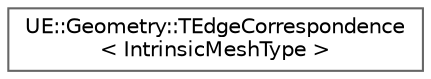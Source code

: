 digraph "Graphical Class Hierarchy"
{
 // INTERACTIVE_SVG=YES
 // LATEX_PDF_SIZE
  bgcolor="transparent";
  edge [fontname=Helvetica,fontsize=10,labelfontname=Helvetica,labelfontsize=10];
  node [fontname=Helvetica,fontsize=10,shape=box,height=0.2,width=0.4];
  rankdir="LR";
  Node0 [id="Node000000",label="UE::Geometry::TEdgeCorrespondence\l\< IntrinsicMeshType \>",height=0.2,width=0.4,color="grey40", fillcolor="white", style="filled",URL="$d6/d95/structUE_1_1Geometry_1_1TEdgeCorrespondence.html",tooltip="TEdgeCorrespondence allows intrinsic edges to be traced across the underlying surface mesh."];
}

